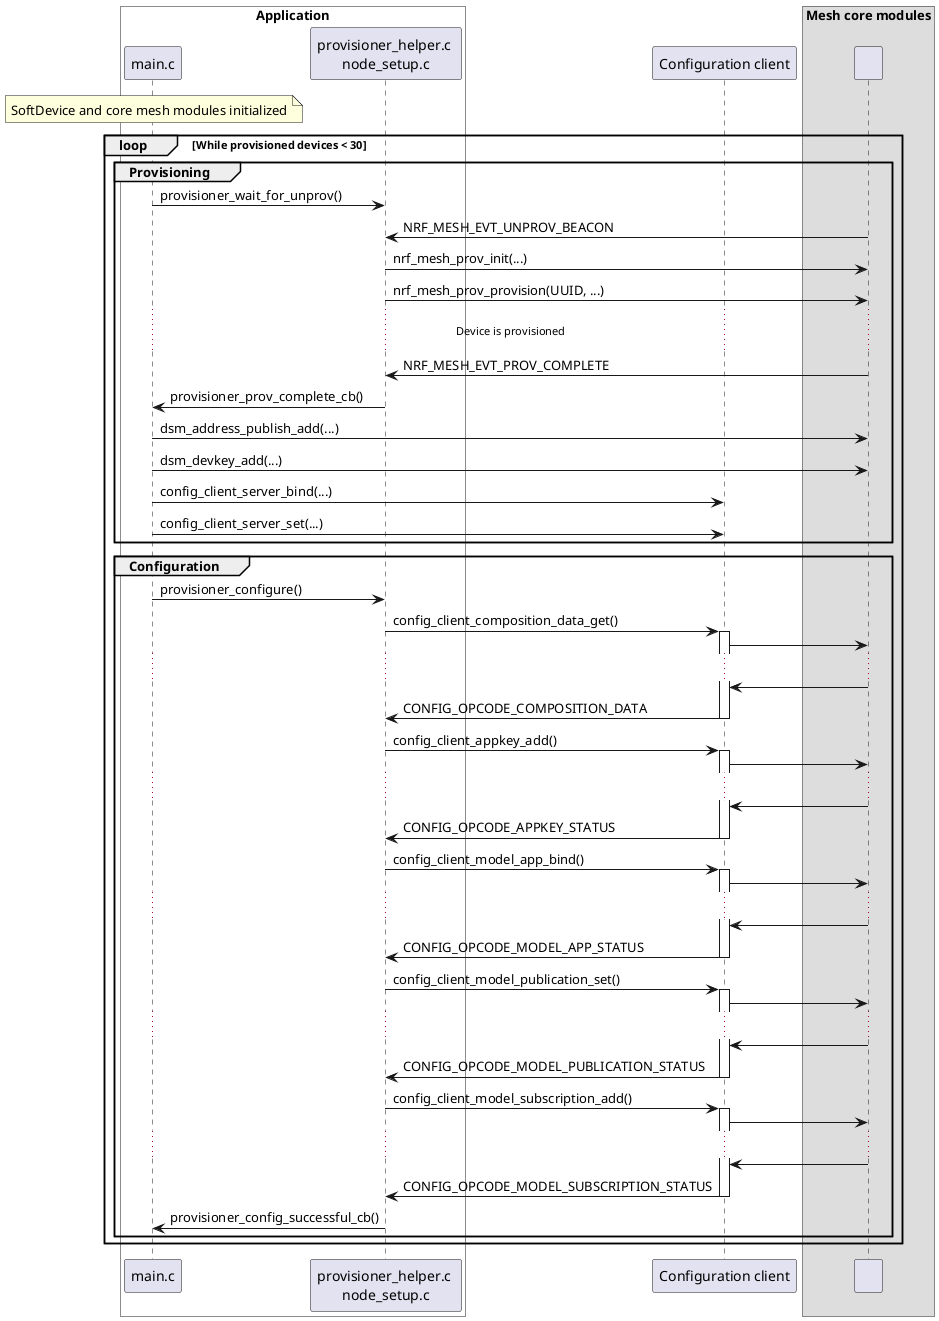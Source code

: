 @startuml
skinparam defaultFontName Arial
box "Application" #FFFFFF
participant a as "main.c"
participant p as "provisioner_helper.c \nnode_setup.c"
end box

participant c as "Configuration client"

box "Mesh core modules"
participant core as "    "
end box

note over a: SoftDevice and core mesh modules initialized
loop While provisioned devices < 30
group Provisioning
      a -> p: provisioner_wait_for_unprov()
      core -> p: NRF_MESH_EVT_UNPROV_BEACON
      p -> core: nrf_mesh_prov_init(...)
      p -> core: nrf_mesh_prov_provision(UUID, ...)

      ... Device is provisioned ...

      core -> p: NRF_MESH_EVT_PROV_COMPLETE
      p -> a: provisioner_prov_complete_cb()
      a -> core: dsm_address_publish_add(...)
      a -> core: dsm_devkey_add(...)
      a -> c: config_client_server_bind(...)
      a -> c: config_client_server_set(...)
end
group Configuration
      a -> p: provisioner_configure()
      p -> c: config_client_composition_data_get()
      activate c
      c -> core
      ...
      core -> c
      c -> p: CONFIG_OPCODE_COMPOSITION_DATA
      deactivate c

      p -> c: config_client_appkey_add()
      activate c
      c -> core
      ...
      core -> c
      c -> p: CONFIG_OPCODE_APPKEY_STATUS
      deactivate c

      p -> c: config_client_model_app_bind()
      activate c
      c -> core
      ...
      core -> c
      c -> p: CONFIG_OPCODE_MODEL_APP_STATUS
      deactivate c

      p -> c: config_client_model_publication_set()
      activate c
      c -> core
      ...
      core -> c
      c -> p: CONFIG_OPCODE_MODEL_PUBLICATION_STATUS
      deactivate c

      p -> c: config_client_model_subscription_add()
      activate c
      c -> core
      ...
      core -> c
      c -> p: CONFIG_OPCODE_MODEL_SUBSCRIPTION_STATUS
      deactivate c
      p -> a: provisioner_config_successful_cb()
end
end
@enduml
